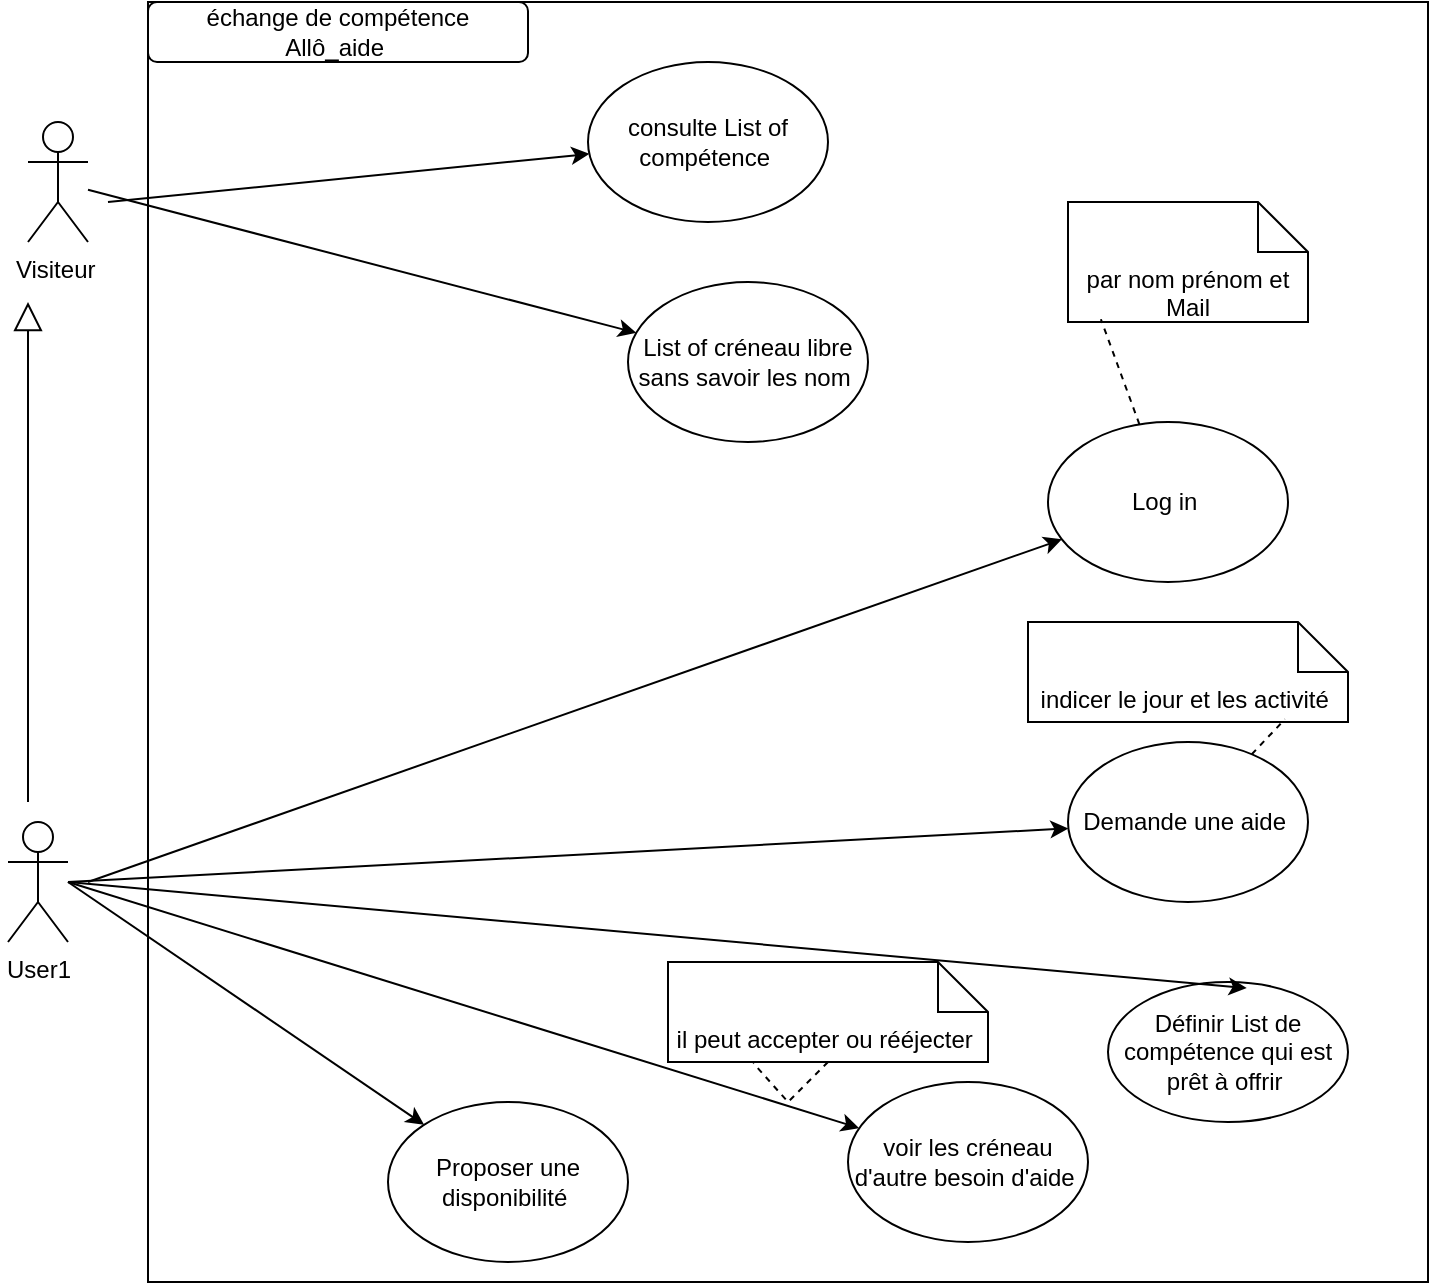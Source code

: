 <mxfile version="24.8.4">
  <diagram name="Page-1" id="v0h-x5uJeZunK1t_41cg">
    <mxGraphModel dx="1050" dy="565" grid="1" gridSize="10" guides="1" tooltips="1" connect="1" arrows="1" fold="1" page="1" pageScale="1" pageWidth="2339" pageHeight="3300" math="0" shadow="0">
      <root>
        <mxCell id="0" />
        <mxCell id="1" parent="0" />
        <mxCell id="qoYR1P2In5owYic7LhhQ-1" value="" style="whiteSpace=wrap;html=1;aspect=fixed;" parent="1" vertex="1">
          <mxGeometry x="260" width="640" height="640" as="geometry" />
        </mxCell>
        <mxCell id="qoYR1P2In5owYic7LhhQ-2" value="Visiteur&amp;nbsp;" style="shape=umlActor;verticalLabelPosition=bottom;verticalAlign=top;html=1;outlineConnect=0;" parent="1" vertex="1">
          <mxGeometry x="200" y="60" width="30" height="60" as="geometry" />
        </mxCell>
        <mxCell id="qoYR1P2In5owYic7LhhQ-3" value="" style="endArrow=classic;html=1;rounded=0;" parent="1" target="qoYR1P2In5owYic7LhhQ-4" edge="1">
          <mxGeometry width="50" height="50" relative="1" as="geometry">
            <mxPoint x="240" y="100" as="sourcePoint" />
            <mxPoint x="380" y="180" as="targetPoint" />
          </mxGeometry>
        </mxCell>
        <mxCell id="qoYR1P2In5owYic7LhhQ-4" value="consulte List of compétence&amp;nbsp;" style="ellipse;whiteSpace=wrap;html=1;" parent="1" vertex="1">
          <mxGeometry x="480" y="30" width="120" height="80" as="geometry" />
        </mxCell>
        <mxCell id="qoYR1P2In5owYic7LhhQ-5" value="List of créneau libre sans savoir les nom&amp;nbsp;" style="ellipse;whiteSpace=wrap;html=1;" parent="1" vertex="1">
          <mxGeometry x="500" y="140" width="120" height="80" as="geometry" />
        </mxCell>
        <mxCell id="qoYR1P2In5owYic7LhhQ-6" value="" style="endArrow=classic;html=1;rounded=0;" parent="1" source="qoYR1P2In5owYic7LhhQ-2" target="qoYR1P2In5owYic7LhhQ-5" edge="1">
          <mxGeometry width="50" height="50" relative="1" as="geometry">
            <mxPoint x="570" y="400" as="sourcePoint" />
            <mxPoint x="620" y="350" as="targetPoint" />
            <Array as="points" />
          </mxGeometry>
        </mxCell>
        <mxCell id="qoYR1P2In5owYic7LhhQ-7" value="User1" style="shape=umlActor;verticalLabelPosition=bottom;verticalAlign=top;html=1;outlineConnect=0;" parent="1" vertex="1">
          <mxGeometry x="190" y="410" width="30" height="60" as="geometry" />
        </mxCell>
        <mxCell id="qoYR1P2In5owYic7LhhQ-9" value="" style="endArrow=classic;html=1;rounded=0;" parent="1" target="qoYR1P2In5owYic7LhhQ-11" edge="1">
          <mxGeometry width="50" height="50" relative="1" as="geometry">
            <mxPoint x="230" y="440" as="sourcePoint" />
            <mxPoint x="310" y="430" as="targetPoint" />
          </mxGeometry>
        </mxCell>
        <mxCell id="qoYR1P2In5owYic7LhhQ-11" value="Log in&amp;nbsp;" style="ellipse;whiteSpace=wrap;html=1;" parent="1" vertex="1">
          <mxGeometry x="710" y="210" width="120" height="80" as="geometry" />
        </mxCell>
        <mxCell id="qoYR1P2In5owYic7LhhQ-12" value="Demande une aide&amp;nbsp;" style="ellipse;whiteSpace=wrap;html=1;" parent="1" vertex="1">
          <mxGeometry x="720" y="370" width="120" height="80" as="geometry" />
        </mxCell>
        <mxCell id="qoYR1P2In5owYic7LhhQ-13" value="" style="endArrow=classic;html=1;rounded=0;" parent="1" target="qoYR1P2In5owYic7LhhQ-12" edge="1">
          <mxGeometry width="50" height="50" relative="1" as="geometry">
            <mxPoint x="220" y="440" as="sourcePoint" />
            <mxPoint x="620" y="350" as="targetPoint" />
          </mxGeometry>
        </mxCell>
        <mxCell id="qoYR1P2In5owYic7LhhQ-14" value="Définir List de compétence qui est prêt à offrir&amp;nbsp;" style="ellipse;whiteSpace=wrap;html=1;direction=south;" parent="1" vertex="1">
          <mxGeometry x="740" y="490" width="120" height="70" as="geometry" />
        </mxCell>
        <mxCell id="qoYR1P2In5owYic7LhhQ-15" value="" style="endArrow=classic;html=1;rounded=0;entryX=0.043;entryY=0.422;entryDx=0;entryDy=0;entryPerimeter=0;" parent="1" target="qoYR1P2In5owYic7LhhQ-14" edge="1">
          <mxGeometry width="50" height="50" relative="1" as="geometry">
            <mxPoint x="220" y="440" as="sourcePoint" />
            <mxPoint x="620" y="350" as="targetPoint" />
          </mxGeometry>
        </mxCell>
        <mxCell id="qoYR1P2In5owYic7LhhQ-17" value="" style="endArrow=block;endFill=0;endSize=12;html=1;rounded=0;" parent="1" edge="1">
          <mxGeometry width="160" relative="1" as="geometry">
            <mxPoint x="200" y="400" as="sourcePoint" />
            <mxPoint x="200" y="150" as="targetPoint" />
          </mxGeometry>
        </mxCell>
        <mxCell id="qoYR1P2In5owYic7LhhQ-18" value="échange de compétence&lt;div&gt;Allô_aide&amp;nbsp;&lt;/div&gt;" style="rounded=1;whiteSpace=wrap;html=1;" parent="1" vertex="1">
          <mxGeometry x="260" width="190" height="30" as="geometry" />
        </mxCell>
        <mxCell id="qoYR1P2In5owYic7LhhQ-19" value="par nom prénom et Mail" style="shape=note2;boundedLbl=1;whiteSpace=wrap;html=1;size=25;verticalAlign=top;align=center;" parent="1" vertex="1">
          <mxGeometry x="720" y="100" width="120" height="60" as="geometry" />
        </mxCell>
        <mxCell id="qoYR1P2In5owYic7LhhQ-20" value="" style="endArrow=none;dashed=1;html=1;rounded=0;entryX=0.137;entryY=0.977;entryDx=0;entryDy=0;entryPerimeter=0;" parent="1" target="qoYR1P2In5owYic7LhhQ-19" edge="1" source="qoYR1P2In5owYic7LhhQ-11">
          <mxGeometry width="50" height="50" relative="1" as="geometry">
            <mxPoint x="480" y="400" as="sourcePoint" />
            <mxPoint x="485" y="390" as="targetPoint" />
            <Array as="points" />
          </mxGeometry>
        </mxCell>
        <mxCell id="qoYR1P2In5owYic7LhhQ-21" value="voir les créneau d&#39;autre besoin d&#39;aide&amp;nbsp;" style="ellipse;whiteSpace=wrap;html=1;" parent="1" vertex="1">
          <mxGeometry x="610" y="540" width="120" height="80" as="geometry" />
        </mxCell>
        <mxCell id="qoYR1P2In5owYic7LhhQ-22" value="" style="endArrow=classic;html=1;rounded=0;" parent="1" target="qoYR1P2In5owYic7LhhQ-21" edge="1">
          <mxGeometry width="50" height="50" relative="1" as="geometry">
            <mxPoint x="220" y="440" as="sourcePoint" />
            <mxPoint x="600" y="350" as="targetPoint" />
          </mxGeometry>
        </mxCell>
        <mxCell id="Zc2OePqAMxO-LDyz2nVQ-3" value="Proposer une disponibilité&amp;nbsp;" style="ellipse;whiteSpace=wrap;html=1;" vertex="1" parent="1">
          <mxGeometry x="380" y="550" width="120" height="80" as="geometry" />
        </mxCell>
        <mxCell id="Zc2OePqAMxO-LDyz2nVQ-4" value="" style="endArrow=classic;html=1;rounded=0;" edge="1" parent="1" target="Zc2OePqAMxO-LDyz2nVQ-3">
          <mxGeometry width="50" height="50" relative="1" as="geometry">
            <mxPoint x="220" y="440" as="sourcePoint" />
            <mxPoint x="560" y="370" as="targetPoint" />
          </mxGeometry>
        </mxCell>
        <mxCell id="Zc2OePqAMxO-LDyz2nVQ-5" value="indicer le jour et les activité&amp;nbsp;" style="shape=note2;boundedLbl=1;whiteSpace=wrap;html=1;size=25;verticalAlign=top;align=center;" vertex="1" parent="1">
          <mxGeometry x="700" y="310" width="160" height="50" as="geometry" />
        </mxCell>
        <mxCell id="Zc2OePqAMxO-LDyz2nVQ-6" value="" style="endArrow=none;dashed=1;html=1;rounded=0;entryX=0.803;entryY=0.972;entryDx=0;entryDy=0;entryPerimeter=0;" edge="1" parent="1" source="qoYR1P2In5owYic7LhhQ-12" target="Zc2OePqAMxO-LDyz2nVQ-5">
          <mxGeometry width="50" height="50" relative="1" as="geometry">
            <mxPoint x="650" y="500" as="sourcePoint" />
            <mxPoint x="516" y="389" as="targetPoint" />
            <Array as="points" />
          </mxGeometry>
        </mxCell>
        <mxCell id="Zc2OePqAMxO-LDyz2nVQ-10" value="il peut accepter ou rééjecter&amp;nbsp;" style="shape=note2;boundedLbl=1;whiteSpace=wrap;html=1;size=25;verticalAlign=top;align=center;" vertex="1" parent="1">
          <mxGeometry x="520" y="480" width="160" height="50" as="geometry" />
        </mxCell>
        <mxCell id="Zc2OePqAMxO-LDyz2nVQ-12" value="" style="endArrow=none;dashed=1;html=1;rounded=0;entryX=0.267;entryY=1.012;entryDx=0;entryDy=0;entryPerimeter=0;exitX=0.5;exitY=1;exitDx=0;exitDy=0;exitPerimeter=0;" edge="1" parent="1" source="Zc2OePqAMxO-LDyz2nVQ-10" target="Zc2OePqAMxO-LDyz2nVQ-10">
          <mxGeometry width="50" height="50" relative="1" as="geometry">
            <mxPoint x="822" y="386" as="sourcePoint" />
            <mxPoint x="838" y="369" as="targetPoint" />
            <Array as="points">
              <mxPoint x="580" y="550" />
            </Array>
          </mxGeometry>
        </mxCell>
      </root>
    </mxGraphModel>
  </diagram>
</mxfile>
